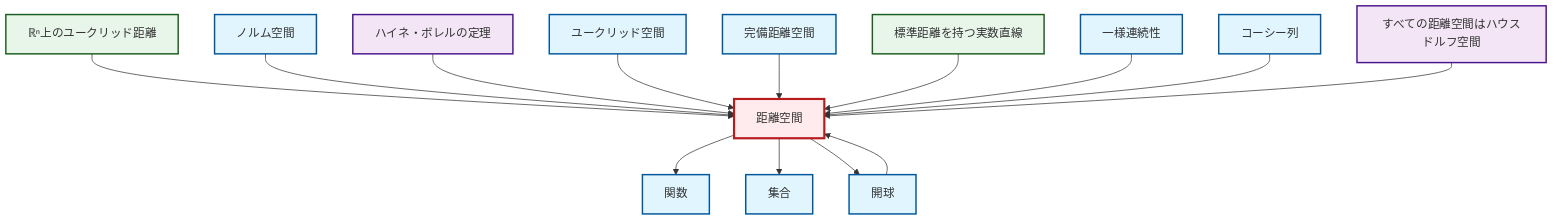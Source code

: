 graph TD
    classDef definition fill:#e1f5fe,stroke:#01579b,stroke-width:2px
    classDef theorem fill:#f3e5f5,stroke:#4a148c,stroke-width:2px
    classDef axiom fill:#fff3e0,stroke:#e65100,stroke-width:2px
    classDef example fill:#e8f5e9,stroke:#1b5e20,stroke-width:2px
    classDef current fill:#ffebee,stroke:#b71c1c,stroke-width:3px
    def-cauchy-sequence["コーシー列"]:::definition
    def-metric-space["距離空間"]:::definition
    thm-heine-borel["ハイネ・ボレルの定理"]:::theorem
    ex-real-line-metric["標準距離を持つ実数直線"]:::example
    thm-metric-hausdorff["すべての距離空間はハウスドルフ空間"]:::theorem
    ex-euclidean-metric["ℝⁿ上のユークリッド距離"]:::example
    def-open-ball["開球"]:::definition
    def-uniform-continuity["一様連続性"]:::definition
    def-set["集合"]:::definition
    def-euclidean-space["ユークリッド空間"]:::definition
    def-function["関数"]:::definition
    def-normed-vector-space["ノルム空間"]:::definition
    def-complete-metric-space["完備距離空間"]:::definition
    ex-euclidean-metric --> def-metric-space
    def-normed-vector-space --> def-metric-space
    thm-heine-borel --> def-metric-space
    def-euclidean-space --> def-metric-space
    def-complete-metric-space --> def-metric-space
    def-open-ball --> def-metric-space
    def-metric-space --> def-function
    ex-real-line-metric --> def-metric-space
    def-metric-space --> def-set
    def-metric-space --> def-open-ball
    def-uniform-continuity --> def-metric-space
    def-cauchy-sequence --> def-metric-space
    thm-metric-hausdorff --> def-metric-space
    class def-metric-space current